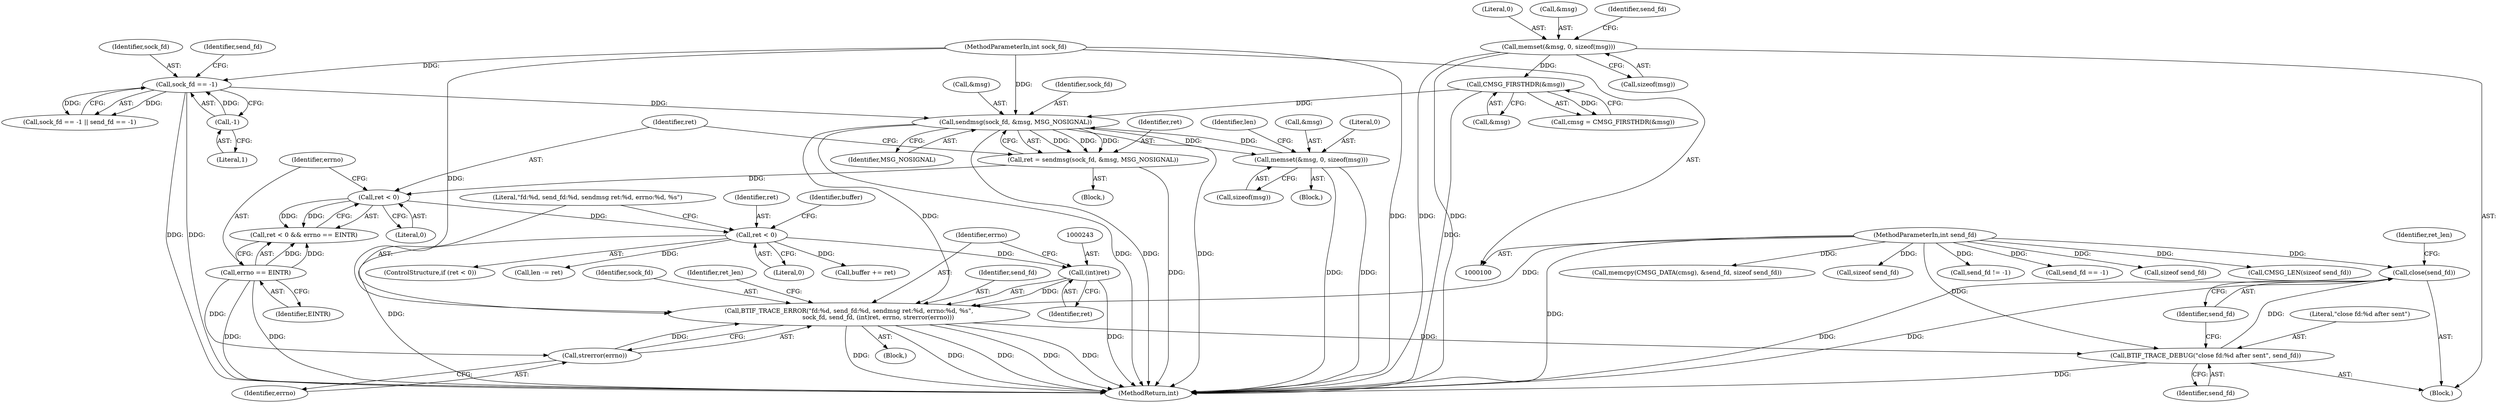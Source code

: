 digraph "0_Android_472271b153c5dc53c28beac55480a8d8434b2d5c_47@API" {
"1000268" [label="(Call,close(send_fd))"];
"1000265" [label="(Call,BTIF_TRACE_DEBUG(\"close fd:%d after sent\", send_fd))"];
"1000238" [label="(Call,BTIF_TRACE_ERROR(\"fd:%d, send_fd:%d, sendmsg ret:%d, errno:%d, %s\",\n                              sock_fd, send_fd, (int)ret, errno, strerror(errno)))"];
"1000221" [label="(Call,sendmsg(sock_fd, &msg, MSG_NOSIGNAL))"];
"1000129" [label="(Call,sock_fd == -1)"];
"1000101" [label="(MethodParameterIn,int sock_fd)"];
"1000131" [label="(Call,-1)"];
"1000259" [label="(Call,memset(&msg, 0, sizeof(msg)))"];
"1000153" [label="(Call,CMSG_FIRSTHDR(&msg))"];
"1000114" [label="(Call,memset(&msg, 0, sizeof(msg)))"];
"1000104" [label="(MethodParameterIn,int send_fd)"];
"1000242" [label="(Call,(int)ret)"];
"1000234" [label="(Call,ret < 0)"];
"1000227" [label="(Call,ret < 0)"];
"1000219" [label="(Call,ret = sendmsg(sock_fd, &msg, MSG_NOSIGNAL))"];
"1000246" [label="(Call,strerror(errno))"];
"1000230" [label="(Call,errno == EINTR)"];
"1000241" [label="(Identifier,send_fd)"];
"1000271" [label="(Identifier,ret_len)"];
"1000114" [label="(Call,memset(&msg, 0, sizeof(msg)))"];
"1000266" [label="(Literal,\"close fd:%d after sent\")"];
"1000134" [label="(Identifier,send_fd)"];
"1000221" [label="(Call,sendmsg(sock_fd, &msg, MSG_NOSIGNAL))"];
"1000263" [label="(Call,sizeof(msg))"];
"1000186" [label="(Identifier,len)"];
"1000232" [label="(Identifier,EINTR)"];
"1000151" [label="(Call,cmsg = CMSG_FIRSTHDR(&msg))"];
"1000268" [label="(Call,close(send_fd))"];
"1000227" [label="(Call,ret < 0)"];
"1000228" [label="(Identifier,ret)"];
"1000239" [label="(Literal,\"fd:%d, send_fd:%d, sendmsg ret:%d, errno:%d, %s\")"];
"1000123" [label="(Call,send_fd != -1)"];
"1000260" [label="(Call,&msg)"];
"1000219" [label="(Call,ret = sendmsg(sock_fd, &msg, MSG_NOSIGNAL))"];
"1000117" [label="(Literal,0)"];
"1000226" [label="(Call,ret < 0 && errno == EINTR)"];
"1000104" [label="(MethodParameterIn,int send_fd)"];
"1000133" [label="(Call,send_fd == -1)"];
"1000245" [label="(Identifier,errno)"];
"1000229" [label="(Literal,0)"];
"1000178" [label="(Call,sizeof send_fd)"];
"1000262" [label="(Literal,0)"];
"1000272" [label="(MethodReturn,int)"];
"1000246" [label="(Call,strerror(errno))"];
"1000240" [label="(Identifier,sock_fd)"];
"1000230" [label="(Call,errno == EINTR)"];
"1000132" [label="(Literal,1)"];
"1000233" [label="(ControlStructure,if (ret < 0))"];
"1000101" [label="(MethodParameterIn,int sock_fd)"];
"1000115" [label="(Call,&msg)"];
"1000188" [label="(Block,)"];
"1000234" [label="(Call,ret < 0)"];
"1000225" [label="(Identifier,MSG_NOSIGNAL)"];
"1000235" [label="(Identifier,ret)"];
"1000124" [label="(Identifier,send_fd)"];
"1000247" [label="(Identifier,errno)"];
"1000131" [label="(Call,-1)"];
"1000220" [label="(Identifier,ret)"];
"1000231" [label="(Identifier,errno)"];
"1000237" [label="(Block,)"];
"1000259" [label="(Call,memset(&msg, 0, sizeof(msg)))"];
"1000170" [label="(Call,CMSG_LEN(sizeof send_fd))"];
"1000238" [label="(Call,BTIF_TRACE_ERROR(\"fd:%d, send_fd:%d, sendmsg ret:%d, errno:%d, %s\",\n                              sock_fd, send_fd, (int)ret, errno, strerror(errno)))"];
"1000118" [label="(Call,sizeof(msg))"];
"1000173" [label="(Call,memcpy(CMSG_DATA(cmsg), &send_fd, sizeof send_fd))"];
"1000244" [label="(Identifier,ret)"];
"1000256" [label="(Call,len -= ret)"];
"1000236" [label="(Literal,0)"];
"1000253" [label="(Call,buffer += ret)"];
"1000242" [label="(Call,(int)ret)"];
"1000222" [label="(Identifier,sock_fd)"];
"1000153" [label="(Call,CMSG_FIRSTHDR(&msg))"];
"1000171" [label="(Call,sizeof send_fd)"];
"1000218" [label="(Block,)"];
"1000129" [label="(Call,sock_fd == -1)"];
"1000223" [label="(Call,&msg)"];
"1000249" [label="(Identifier,ret_len)"];
"1000269" [label="(Identifier,send_fd)"];
"1000267" [label="(Identifier,send_fd)"];
"1000105" [label="(Block,)"];
"1000265" [label="(Call,BTIF_TRACE_DEBUG(\"close fd:%d after sent\", send_fd))"];
"1000254" [label="(Identifier,buffer)"];
"1000154" [label="(Call,&msg)"];
"1000130" [label="(Identifier,sock_fd)"];
"1000128" [label="(Call,sock_fd == -1 || send_fd == -1)"];
"1000268" -> "1000105"  [label="AST: "];
"1000268" -> "1000269"  [label="CFG: "];
"1000269" -> "1000268"  [label="AST: "];
"1000271" -> "1000268"  [label="CFG: "];
"1000268" -> "1000272"  [label="DDG: "];
"1000268" -> "1000272"  [label="DDG: "];
"1000265" -> "1000268"  [label="DDG: "];
"1000104" -> "1000268"  [label="DDG: "];
"1000265" -> "1000105"  [label="AST: "];
"1000265" -> "1000267"  [label="CFG: "];
"1000266" -> "1000265"  [label="AST: "];
"1000267" -> "1000265"  [label="AST: "];
"1000269" -> "1000265"  [label="CFG: "];
"1000265" -> "1000272"  [label="DDG: "];
"1000238" -> "1000265"  [label="DDG: "];
"1000104" -> "1000265"  [label="DDG: "];
"1000238" -> "1000237"  [label="AST: "];
"1000238" -> "1000246"  [label="CFG: "];
"1000239" -> "1000238"  [label="AST: "];
"1000240" -> "1000238"  [label="AST: "];
"1000241" -> "1000238"  [label="AST: "];
"1000242" -> "1000238"  [label="AST: "];
"1000245" -> "1000238"  [label="AST: "];
"1000246" -> "1000238"  [label="AST: "];
"1000249" -> "1000238"  [label="CFG: "];
"1000238" -> "1000272"  [label="DDG: "];
"1000238" -> "1000272"  [label="DDG: "];
"1000238" -> "1000272"  [label="DDG: "];
"1000238" -> "1000272"  [label="DDG: "];
"1000238" -> "1000272"  [label="DDG: "];
"1000221" -> "1000238"  [label="DDG: "];
"1000101" -> "1000238"  [label="DDG: "];
"1000104" -> "1000238"  [label="DDG: "];
"1000242" -> "1000238"  [label="DDG: "];
"1000246" -> "1000238"  [label="DDG: "];
"1000221" -> "1000219"  [label="AST: "];
"1000221" -> "1000225"  [label="CFG: "];
"1000222" -> "1000221"  [label="AST: "];
"1000223" -> "1000221"  [label="AST: "];
"1000225" -> "1000221"  [label="AST: "];
"1000219" -> "1000221"  [label="CFG: "];
"1000221" -> "1000272"  [label="DDG: "];
"1000221" -> "1000272"  [label="DDG: "];
"1000221" -> "1000272"  [label="DDG: "];
"1000221" -> "1000219"  [label="DDG: "];
"1000221" -> "1000219"  [label="DDG: "];
"1000221" -> "1000219"  [label="DDG: "];
"1000129" -> "1000221"  [label="DDG: "];
"1000101" -> "1000221"  [label="DDG: "];
"1000259" -> "1000221"  [label="DDG: "];
"1000153" -> "1000221"  [label="DDG: "];
"1000221" -> "1000259"  [label="DDG: "];
"1000129" -> "1000128"  [label="AST: "];
"1000129" -> "1000131"  [label="CFG: "];
"1000130" -> "1000129"  [label="AST: "];
"1000131" -> "1000129"  [label="AST: "];
"1000134" -> "1000129"  [label="CFG: "];
"1000128" -> "1000129"  [label="CFG: "];
"1000129" -> "1000272"  [label="DDG: "];
"1000129" -> "1000272"  [label="DDG: "];
"1000129" -> "1000128"  [label="DDG: "];
"1000129" -> "1000128"  [label="DDG: "];
"1000101" -> "1000129"  [label="DDG: "];
"1000131" -> "1000129"  [label="DDG: "];
"1000101" -> "1000100"  [label="AST: "];
"1000101" -> "1000272"  [label="DDG: "];
"1000131" -> "1000132"  [label="CFG: "];
"1000132" -> "1000131"  [label="AST: "];
"1000259" -> "1000188"  [label="AST: "];
"1000259" -> "1000263"  [label="CFG: "];
"1000260" -> "1000259"  [label="AST: "];
"1000262" -> "1000259"  [label="AST: "];
"1000263" -> "1000259"  [label="AST: "];
"1000186" -> "1000259"  [label="CFG: "];
"1000259" -> "1000272"  [label="DDG: "];
"1000259" -> "1000272"  [label="DDG: "];
"1000153" -> "1000151"  [label="AST: "];
"1000153" -> "1000154"  [label="CFG: "];
"1000154" -> "1000153"  [label="AST: "];
"1000151" -> "1000153"  [label="CFG: "];
"1000153" -> "1000272"  [label="DDG: "];
"1000153" -> "1000151"  [label="DDG: "];
"1000114" -> "1000153"  [label="DDG: "];
"1000114" -> "1000105"  [label="AST: "];
"1000114" -> "1000118"  [label="CFG: "];
"1000115" -> "1000114"  [label="AST: "];
"1000117" -> "1000114"  [label="AST: "];
"1000118" -> "1000114"  [label="AST: "];
"1000124" -> "1000114"  [label="CFG: "];
"1000114" -> "1000272"  [label="DDG: "];
"1000114" -> "1000272"  [label="DDG: "];
"1000104" -> "1000100"  [label="AST: "];
"1000104" -> "1000272"  [label="DDG: "];
"1000104" -> "1000123"  [label="DDG: "];
"1000104" -> "1000133"  [label="DDG: "];
"1000104" -> "1000170"  [label="DDG: "];
"1000104" -> "1000171"  [label="DDG: "];
"1000104" -> "1000173"  [label="DDG: "];
"1000104" -> "1000178"  [label="DDG: "];
"1000242" -> "1000244"  [label="CFG: "];
"1000243" -> "1000242"  [label="AST: "];
"1000244" -> "1000242"  [label="AST: "];
"1000245" -> "1000242"  [label="CFG: "];
"1000242" -> "1000272"  [label="DDG: "];
"1000234" -> "1000242"  [label="DDG: "];
"1000234" -> "1000233"  [label="AST: "];
"1000234" -> "1000236"  [label="CFG: "];
"1000235" -> "1000234"  [label="AST: "];
"1000236" -> "1000234"  [label="AST: "];
"1000239" -> "1000234"  [label="CFG: "];
"1000254" -> "1000234"  [label="CFG: "];
"1000234" -> "1000272"  [label="DDG: "];
"1000227" -> "1000234"  [label="DDG: "];
"1000234" -> "1000253"  [label="DDG: "];
"1000234" -> "1000256"  [label="DDG: "];
"1000227" -> "1000226"  [label="AST: "];
"1000227" -> "1000229"  [label="CFG: "];
"1000228" -> "1000227"  [label="AST: "];
"1000229" -> "1000227"  [label="AST: "];
"1000231" -> "1000227"  [label="CFG: "];
"1000226" -> "1000227"  [label="CFG: "];
"1000227" -> "1000226"  [label="DDG: "];
"1000227" -> "1000226"  [label="DDG: "];
"1000219" -> "1000227"  [label="DDG: "];
"1000219" -> "1000218"  [label="AST: "];
"1000220" -> "1000219"  [label="AST: "];
"1000228" -> "1000219"  [label="CFG: "];
"1000219" -> "1000272"  [label="DDG: "];
"1000246" -> "1000247"  [label="CFG: "];
"1000247" -> "1000246"  [label="AST: "];
"1000230" -> "1000246"  [label="DDG: "];
"1000230" -> "1000226"  [label="AST: "];
"1000230" -> "1000232"  [label="CFG: "];
"1000231" -> "1000230"  [label="AST: "];
"1000232" -> "1000230"  [label="AST: "];
"1000226" -> "1000230"  [label="CFG: "];
"1000230" -> "1000272"  [label="DDG: "];
"1000230" -> "1000272"  [label="DDG: "];
"1000230" -> "1000226"  [label="DDG: "];
"1000230" -> "1000226"  [label="DDG: "];
}
